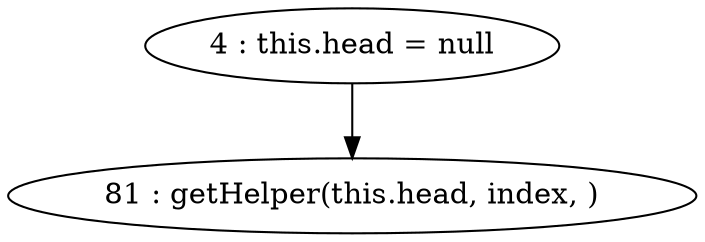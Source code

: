 digraph G {
"4 : this.head = null"
"4 : this.head = null" -> "81 : getHelper(this.head, index, )"
"81 : getHelper(this.head, index, )"
}